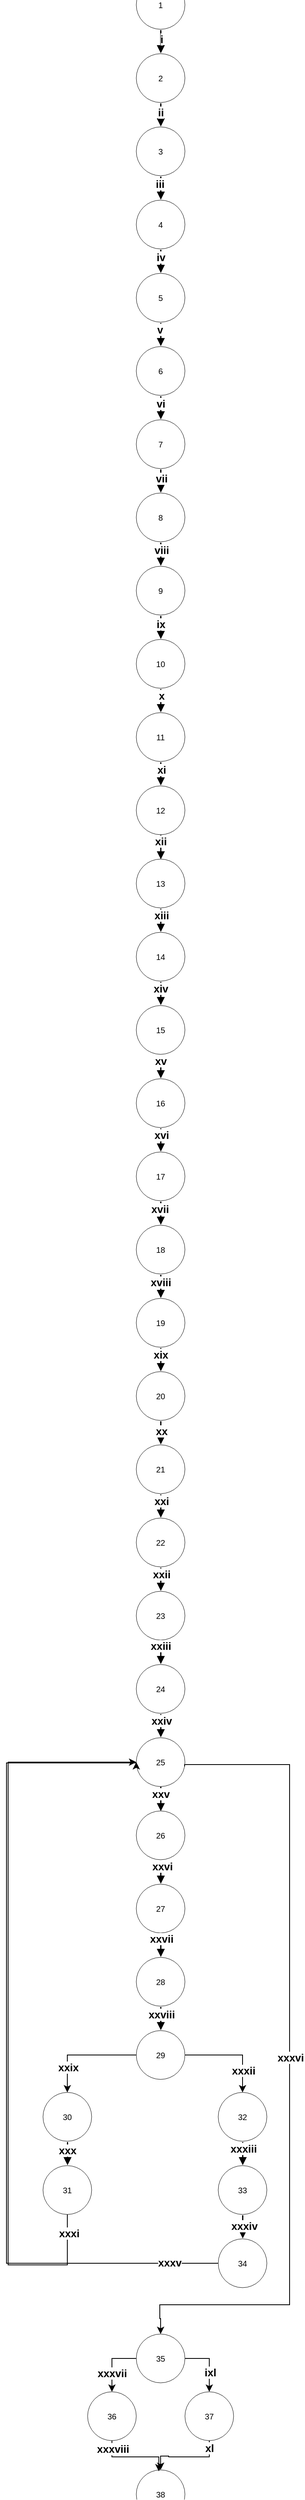 <mxfile version="27.0.9">
  <diagram name="Página-1" id="1H9ajF-_-uDlNvEuehBB">
    <mxGraphModel dx="1645" dy="877" grid="0" gridSize="10" guides="1" tooltips="1" connect="1" arrows="1" fold="1" page="1" pageScale="1" pageWidth="827" pageHeight="1169" math="0" shadow="0">
      <root>
        <mxCell id="0" />
        <mxCell id="1" parent="0" />
        <mxCell id="lrwaEqQYKMA3znreD-7c-4" value="1" style="html=1;overflow=block;blockSpacing=1;whiteSpace=wrap;ellipse;fontSize=10;align=center;spacing=3.8;strokeOpacity=100;rounded=0;absoluteArcSize=1;arcSize=9;strokeWidth=NaN;lucidId=gr7n4lYt4T1x;labelBackgroundColor=none;" parent="1" vertex="1">
          <mxGeometry x="310" y="110" width="60" height="60" as="geometry" />
        </mxCell>
        <mxCell id="lrwaEqQYKMA3znreD-7c-5" value="" style="html=1;jettySize=18;whiteSpace=wrap;fontSize=13;strokeOpacity=100;strokeWidth=1.5;rounded=0;arcSize=12;edgeStyle=orthogonalEdgeStyle;startArrow=none;endArrow=block;endFill=1;exitX=0.5;exitY=1.013;exitPerimeter=0;entryX=0.5;entryY=-0.013;entryPerimeter=0;lucidId=Tr7nbKWZ0~qz;labelBackgroundColor=none;fontColor=default;" parent="1" source="lrwaEqQYKMA3znreD-7c-4" target="lrwaEqQYKMA3znreD-7c-7" edge="1">
          <mxGeometry width="100" height="100" relative="1" as="geometry">
            <Array as="points" />
          </mxGeometry>
        </mxCell>
        <mxCell id="lrwaEqQYKMA3znreD-7c-127" value="&lt;b&gt;&lt;font style=&quot;font-size: 13px;&quot;&gt;i&lt;/font&gt;&lt;/b&gt;" style="edgeLabel;html=1;align=center;verticalAlign=middle;resizable=0;points=[];" parent="lrwaEqQYKMA3znreD-7c-5" vertex="1" connectable="0">
          <mxGeometry x="-0.234" y="1" relative="1" as="geometry">
            <mxPoint as="offset" />
          </mxGeometry>
        </mxCell>
        <mxCell id="lrwaEqQYKMA3znreD-7c-7" value="2" style="html=1;overflow=block;blockSpacing=1;whiteSpace=wrap;ellipse;fontSize=10;align=center;spacing=3.8;strokeOpacity=100;rounded=0;absoluteArcSize=1;arcSize=9;strokeWidth=NaN;lucidId=Tr7n12R.XfZG;labelBackgroundColor=none;" parent="1" vertex="1">
          <mxGeometry x="310" y="200" width="60" height="60" as="geometry" />
        </mxCell>
        <mxCell id="lrwaEqQYKMA3znreD-7c-8" value="" style="html=1;jettySize=18;whiteSpace=wrap;fontSize=13;strokeOpacity=100;strokeWidth=1.5;rounded=0;arcSize=12;edgeStyle=orthogonalEdgeStyle;startArrow=none;endArrow=block;endFill=1;exitX=0.5;exitY=1.013;exitPerimeter=0;entryX=0.5;entryY=-0.013;entryPerimeter=0;lucidId=Ws7nHzFQJizJ;labelBackgroundColor=none;fontColor=default;" parent="1" source="lrwaEqQYKMA3znreD-7c-7" target="lrwaEqQYKMA3znreD-7c-10" edge="1">
          <mxGeometry width="100" height="100" relative="1" as="geometry">
            <Array as="points" />
          </mxGeometry>
        </mxCell>
        <mxCell id="lrwaEqQYKMA3znreD-7c-128" value="&lt;span style=&quot;color: rgba(0, 0, 0, 0); font-family: monospace; font-size: 0px; text-align: start; background-color: rgb(236, 236, 236);&quot;&gt;%3CmxGraphModel%3E%3Croot%3E%3CmxCell%20id%3D%220%22%2F%3E%3CmxCell%20id%3D%221%22%20parent%3D%220%22%2F%3E%3CmxCell%20id%3D%222%22%20value%3D%22iii%22%20style%3D%22text%3Bhtml%3D1%3Bresizable%3D0%3BlabelBackgroundColor%3Dnone%3Balign%3Dcenter%3BverticalAlign%3Dmiddle%3BfontStyle%3D1%3BfontSize%3D13.3%3Brounded%3D0%3B%22%20vertex%3D%221%22%20parent%3D%221%22%3E%3CmxGeometry%20x%3D%22340%22%20y%3D%22270.78%22%20as%3D%22geometry%22%2F%3E%3C%2FmxCell%3E%3C%2Froot%3E%3C%2FmxGraphModel%3E&lt;/span&gt;&lt;span style=&quot;color: rgba(0, 0, 0, 0); font-family: monospace; font-size: 0px; text-align: start; background-color: rgb(236, 236, 236);&quot;&gt;%3CmxGraphModel%3E%3Croot%3E%3CmxCell%20id%3D%220%22%2F%3E%3CmxCell%20id%3D%221%22%20parent%3D%220%22%2F%3E%3CmxCell%20id%3D%222%22%20value%3D%22iii%22%20style%3D%22text%3Bhtml%3D1%3Bresizable%3D0%3BlabelBackgroundColor%3Dnone%3Balign%3Dcenter%3BverticalAlign%3Dmiddle%3BfontStyle%3D1%3BfontSize%3D13.3%3Brounded%3D0%3B%22%20vertex%3D%221%22%20parent%3D%221%22%3E%3CmxGeometry%20x%3D%22340%22%20y%3D%22270.78%22%20as%3D%22geometry%22%2F%3E%3C%2FmxCell%3E%3C%2Froot%3E%3C%2FmxGraphModel%3E&lt;/span&gt;&lt;span style=&quot;color: rgba(0, 0, 0, 0); font-family: monospace; font-size: 0px; text-align: start; background-color: rgb(236, 236, 236);&quot;&gt;%3CmxGraphModel%3E%3Croot%3E%3CmxCell%20id%3D%220%22%2F%3E%3CmxCell%20id%3D%221%22%20parent%3D%220%22%2F%3E%3CmxCell%20id%3D%222%22%20value%3D%22iii%22%20style%3D%22text%3Bhtml%3D1%3Bresizable%3D0%3BlabelBackgroundColor%3Dnone%3Balign%3Dcenter%3BverticalAlign%3Dmiddle%3BfontStyle%3D1%3BfontSize%3D13.3%3Brounded%3D0%3B%22%20vertex%3D%221%22%20parent%3D%221%22%3E%3CmxGeometry%20x%3D%22340%22%20y%3D%22270.78%22%20as%3D%22geometry%22%2F%3E%3C%2FmxCell%3E%3C%2Froot%3E%3C%2FmxGraphModel%3E&lt;/span&gt;" style="edgeLabel;html=1;align=center;verticalAlign=middle;resizable=0;points=[];" parent="lrwaEqQYKMA3znreD-7c-8" vertex="1" connectable="0">
          <mxGeometry x="-0.299" y="1" relative="1" as="geometry">
            <mxPoint as="offset" />
          </mxGeometry>
        </mxCell>
        <mxCell id="lrwaEqQYKMA3znreD-7c-130" value="&lt;b&gt;&lt;font style=&quot;font-size: 13px;&quot;&gt;ii&lt;/font&gt;&lt;/b&gt;" style="edgeLabel;html=1;align=center;verticalAlign=middle;resizable=0;points=[];" parent="lrwaEqQYKMA3znreD-7c-8" vertex="1" connectable="0">
          <mxGeometry x="-0.299" y="-1" relative="1" as="geometry">
            <mxPoint x="1" y="1" as="offset" />
          </mxGeometry>
        </mxCell>
        <mxCell id="lrwaEqQYKMA3znreD-7c-10" value="3" style="html=1;overflow=block;blockSpacing=1;whiteSpace=wrap;ellipse;fontSize=10;align=center;spacing=3.8;strokeOpacity=100;rounded=0;absoluteArcSize=1;arcSize=9;strokeWidth=NaN;lucidId=Ws7nKWF0r7MZ;labelBackgroundColor=none;" parent="1" vertex="1">
          <mxGeometry x="310" y="290" width="60" height="60" as="geometry" />
        </mxCell>
        <mxCell id="lrwaEqQYKMA3znreD-7c-11" value="" style="html=1;jettySize=18;whiteSpace=wrap;fontSize=13;strokeOpacity=100;strokeWidth=1.5;rounded=0;arcSize=12;edgeStyle=orthogonalEdgeStyle;startArrow=none;endArrow=block;endFill=1;exitX=0.5;exitY=1.013;exitPerimeter=0;entryX=0.5;entryY=-0.013;entryPerimeter=0;lucidId=4s7nOA23c9Lb;labelBackgroundColor=none;fontColor=default;" parent="1" source="lrwaEqQYKMA3znreD-7c-10" target="lrwaEqQYKMA3znreD-7c-13" edge="1">
          <mxGeometry width="100" height="100" relative="1" as="geometry">
            <Array as="points" />
          </mxGeometry>
        </mxCell>
        <mxCell id="lrwaEqQYKMA3znreD-7c-131" value="&lt;b&gt;&lt;font style=&quot;font-size: 13px;&quot;&gt;iii&lt;/font&gt;&lt;/b&gt;" style="edgeLabel;html=1;align=center;verticalAlign=middle;resizable=0;points=[];" parent="lrwaEqQYKMA3znreD-7c-11" vertex="1" connectable="0">
          <mxGeometry x="-0.365" y="-1" relative="1" as="geometry">
            <mxPoint as="offset" />
          </mxGeometry>
        </mxCell>
        <mxCell id="lrwaEqQYKMA3znreD-7c-13" value="4" style="html=1;overflow=block;blockSpacing=1;whiteSpace=wrap;ellipse;fontSize=10;align=center;spacing=3.8;strokeOpacity=100;rounded=0;absoluteArcSize=1;arcSize=9;strokeWidth=NaN;lucidId=4s7nlr1gQl5S;labelBackgroundColor=none;" parent="1" vertex="1">
          <mxGeometry x="310" y="380" width="60" height="60" as="geometry" />
        </mxCell>
        <mxCell id="lrwaEqQYKMA3znreD-7c-14" value="" style="html=1;jettySize=18;whiteSpace=wrap;fontSize=13;strokeOpacity=100;strokeWidth=1.5;rounded=0;arcSize=12;edgeStyle=orthogonalEdgeStyle;startArrow=none;endArrow=block;endFill=1;exitX=0.5;exitY=1.013;exitPerimeter=0;entryX=0.5;entryY=-0.013;entryPerimeter=0;lucidId=-s7nuru1Xb1R;labelBackgroundColor=none;fontColor=default;" parent="1" source="lrwaEqQYKMA3znreD-7c-13" target="lrwaEqQYKMA3znreD-7c-16" edge="1">
          <mxGeometry width="100" height="100" relative="1" as="geometry">
            <Array as="points" />
          </mxGeometry>
        </mxCell>
        <mxCell id="lrwaEqQYKMA3znreD-7c-132" value="&lt;b&gt;&lt;font style=&quot;font-size: 13px;&quot;&gt;iv&lt;/font&gt;&lt;/b&gt;" style="edgeLabel;html=1;align=center;verticalAlign=middle;resizable=0;points=[];" parent="lrwaEqQYKMA3znreD-7c-14" vertex="1" connectable="0">
          <mxGeometry x="-0.397" relative="1" as="geometry">
            <mxPoint as="offset" />
          </mxGeometry>
        </mxCell>
        <mxCell id="lrwaEqQYKMA3znreD-7c-16" value="5" style="html=1;overflow=block;blockSpacing=1;whiteSpace=wrap;ellipse;fontSize=10;align=center;spacing=3.8;strokeOpacity=100;rounded=0;absoluteArcSize=1;arcSize=9;strokeWidth=NaN;lucidId=-s7nFN4nopYL;labelBackgroundColor=none;" parent="1" vertex="1">
          <mxGeometry x="310" y="470" width="60" height="60" as="geometry" />
        </mxCell>
        <mxCell id="lrwaEqQYKMA3znreD-7c-17" value="" style="html=1;jettySize=18;whiteSpace=wrap;fontSize=13;strokeOpacity=100;strokeWidth=1.5;rounded=0;arcSize=12;edgeStyle=orthogonalEdgeStyle;startArrow=none;endArrow=block;endFill=1;exitX=0.5;exitY=1.013;exitPerimeter=0;entryX=0.5;entryY=-0.013;entryPerimeter=0;lucidId=at7nd8NEkhZJ;labelBackgroundColor=none;fontColor=default;" parent="1" source="lrwaEqQYKMA3znreD-7c-16" target="lrwaEqQYKMA3znreD-7c-19" edge="1">
          <mxGeometry width="100" height="100" relative="1" as="geometry">
            <Array as="points" />
          </mxGeometry>
        </mxCell>
        <mxCell id="lrwaEqQYKMA3znreD-7c-133" value="&lt;b&gt;&lt;font style=&quot;font-size: 13px;&quot;&gt;v&lt;/font&gt;&lt;/b&gt;" style="edgeLabel;html=1;align=center;verticalAlign=middle;resizable=0;points=[];" parent="lrwaEqQYKMA3znreD-7c-17" vertex="1" connectable="0">
          <mxGeometry x="-0.463" y="-1" relative="1" as="geometry">
            <mxPoint as="offset" />
          </mxGeometry>
        </mxCell>
        <mxCell id="lrwaEqQYKMA3znreD-7c-19" value="6" style="html=1;overflow=block;blockSpacing=1;whiteSpace=wrap;ellipse;fontSize=10;align=center;spacing=3.8;strokeOpacity=100;rounded=0;absoluteArcSize=1;arcSize=9;strokeWidth=NaN;lucidId=at7n2IR1nz86;labelBackgroundColor=none;" parent="1" vertex="1">
          <mxGeometry x="310" y="560" width="60" height="60" as="geometry" />
        </mxCell>
        <mxCell id="lrwaEqQYKMA3znreD-7c-20" value="" style="html=1;jettySize=18;whiteSpace=wrap;fontSize=13;strokeOpacity=100;strokeWidth=1.5;rounded=0;arcSize=12;edgeStyle=orthogonalEdgeStyle;startArrow=none;endArrow=block;endFill=1;exitX=0.5;exitY=1.013;exitPerimeter=0;entryX=0.5;entryY=-0.013;entryPerimeter=0;lucidId=st7nROfuym9G;labelBackgroundColor=none;fontColor=default;" parent="1" source="lrwaEqQYKMA3znreD-7c-19" target="lrwaEqQYKMA3znreD-7c-22" edge="1">
          <mxGeometry width="100" height="100" relative="1" as="geometry">
            <Array as="points" />
          </mxGeometry>
        </mxCell>
        <mxCell id="lrwaEqQYKMA3znreD-7c-134" value="&lt;b&gt;&lt;font style=&quot;font-size: 13px;&quot;&gt;vi&lt;/font&gt;&lt;/b&gt;" style="edgeLabel;html=1;align=center;verticalAlign=middle;resizable=0;points=[];" parent="lrwaEqQYKMA3znreD-7c-20" vertex="1" connectable="0">
          <mxGeometry x="-0.365" relative="1" as="geometry">
            <mxPoint as="offset" />
          </mxGeometry>
        </mxCell>
        <mxCell id="lrwaEqQYKMA3znreD-7c-22" value="7" style="html=1;overflow=block;blockSpacing=1;whiteSpace=wrap;ellipse;fontSize=10;align=center;spacing=3.8;strokeOpacity=100;rounded=0;absoluteArcSize=1;arcSize=9;strokeWidth=NaN;lucidId=rt7nD08MM-FN;labelBackgroundColor=none;" parent="1" vertex="1">
          <mxGeometry x="310" y="650" width="60" height="60" as="geometry" />
        </mxCell>
        <mxCell id="lrwaEqQYKMA3znreD-7c-23" value="" style="html=1;jettySize=18;whiteSpace=wrap;fontSize=13;strokeOpacity=100;strokeWidth=1.5;rounded=0;arcSize=12;edgeStyle=orthogonalEdgeStyle;startArrow=none;endArrow=block;endFill=1;exitX=0.5;exitY=1.013;exitPerimeter=0;entryX=0.5;entryY=-0.013;entryPerimeter=0;lucidId=Bt7nbzi.-sLt;labelBackgroundColor=none;fontColor=default;" parent="1" source="lrwaEqQYKMA3znreD-7c-22" target="lrwaEqQYKMA3znreD-7c-25" edge="1">
          <mxGeometry width="100" height="100" relative="1" as="geometry">
            <Array as="points" />
          </mxGeometry>
        </mxCell>
        <mxCell id="lrwaEqQYKMA3znreD-7c-135" value="&lt;b&gt;&lt;font style=&quot;font-size: 13px;&quot;&gt;vii&lt;/font&gt;&lt;/b&gt;" style="edgeLabel;html=1;align=center;verticalAlign=middle;resizable=0;points=[];" parent="lrwaEqQYKMA3znreD-7c-23" vertex="1" connectable="0">
          <mxGeometry x="-0.267" y="1" relative="1" as="geometry">
            <mxPoint as="offset" />
          </mxGeometry>
        </mxCell>
        <mxCell id="lrwaEqQYKMA3znreD-7c-25" value="8" style="html=1;overflow=block;blockSpacing=1;whiteSpace=wrap;ellipse;fontSize=10;align=center;spacing=3.8;strokeOpacity=100;rounded=0;absoluteArcSize=1;arcSize=9;strokeWidth=NaN;lucidId=Bt7nBtGYUdk0;labelBackgroundColor=none;" parent="1" vertex="1">
          <mxGeometry x="310" y="740" width="60" height="60" as="geometry" />
        </mxCell>
        <mxCell id="lrwaEqQYKMA3znreD-7c-26" value="" style="html=1;jettySize=18;whiteSpace=wrap;fontSize=13;strokeOpacity=100;strokeWidth=1.5;rounded=0;arcSize=12;edgeStyle=orthogonalEdgeStyle;startArrow=none;endArrow=block;endFill=1;exitX=0.5;exitY=1.013;exitPerimeter=0;entryX=0.5;entryY=-0.013;entryPerimeter=0;lucidId=It7n0AtlN5Vv;labelBackgroundColor=none;fontColor=default;" parent="1" source="lrwaEqQYKMA3znreD-7c-25" target="lrwaEqQYKMA3znreD-7c-28" edge="1">
          <mxGeometry width="100" height="100" relative="1" as="geometry">
            <Array as="points" />
          </mxGeometry>
        </mxCell>
        <mxCell id="lrwaEqQYKMA3znreD-7c-136" value="&lt;b&gt;&lt;font style=&quot;font-size: 13px;&quot;&gt;viii&lt;/font&gt;&lt;/b&gt;" style="edgeLabel;html=1;align=center;verticalAlign=middle;resizable=0;points=[];" parent="lrwaEqQYKMA3znreD-7c-26" vertex="1" connectable="0">
          <mxGeometry x="-0.414" y="1" relative="1" as="geometry">
            <mxPoint as="offset" />
          </mxGeometry>
        </mxCell>
        <mxCell id="lrwaEqQYKMA3znreD-7c-28" value="9" style="html=1;overflow=block;blockSpacing=1;whiteSpace=wrap;ellipse;fontSize=10;align=center;spacing=3.8;strokeOpacity=100;rounded=0;absoluteArcSize=1;arcSize=9;strokeWidth=NaN;lucidId=It7nuMsEc0f7;labelBackgroundColor=none;" parent="1" vertex="1">
          <mxGeometry x="310" y="830" width="60" height="60" as="geometry" />
        </mxCell>
        <mxCell id="lrwaEqQYKMA3znreD-7c-29" value="" style="html=1;jettySize=18;whiteSpace=wrap;fontSize=13;strokeOpacity=100;strokeWidth=1.5;rounded=0;arcSize=12;edgeStyle=orthogonalEdgeStyle;startArrow=none;endArrow=block;endFill=1;exitX=0.5;exitY=1.013;exitPerimeter=0;entryX=0.5;entryY=-0.013;entryPerimeter=0;lucidId=fu7njbOQF1Od;labelBackgroundColor=none;fontColor=default;" parent="1" source="lrwaEqQYKMA3znreD-7c-28" target="lrwaEqQYKMA3znreD-7c-31" edge="1">
          <mxGeometry width="100" height="100" relative="1" as="geometry">
            <Array as="points" />
          </mxGeometry>
        </mxCell>
        <mxCell id="lrwaEqQYKMA3znreD-7c-137" value="&lt;b&gt;&lt;font style=&quot;font-size: 13px;&quot;&gt;ix&lt;/font&gt;&lt;/b&gt;" style="edgeLabel;html=1;align=center;verticalAlign=middle;resizable=0;points=[];" parent="lrwaEqQYKMA3znreD-7c-29" vertex="1" connectable="0">
          <mxGeometry x="-0.332" relative="1" as="geometry">
            <mxPoint as="offset" />
          </mxGeometry>
        </mxCell>
        <mxCell id="lrwaEqQYKMA3znreD-7c-31" value="10" style="html=1;overflow=block;blockSpacing=1;whiteSpace=wrap;ellipse;fontSize=10;align=center;spacing=3.8;strokeOpacity=100;rounded=0;absoluteArcSize=1;arcSize=9;strokeWidth=NaN;lucidId=fu7n0Ky0FBk6;labelBackgroundColor=none;" parent="1" vertex="1">
          <mxGeometry x="310" y="920" width="60" height="60" as="geometry" />
        </mxCell>
        <mxCell id="lrwaEqQYKMA3znreD-7c-32" value="" style="html=1;jettySize=18;whiteSpace=wrap;fontSize=13;strokeOpacity=100;strokeWidth=1.5;rounded=0;arcSize=12;edgeStyle=orthogonalEdgeStyle;startArrow=none;endArrow=block;endFill=1;exitX=0.5;exitY=1.013;exitPerimeter=0;entryX=0.5;entryY=-0.013;entryPerimeter=0;lucidId=lu7nWLZUF9mQ;labelBackgroundColor=none;fontColor=default;" parent="1" source="lrwaEqQYKMA3znreD-7c-31" target="lrwaEqQYKMA3znreD-7c-34" edge="1">
          <mxGeometry width="100" height="100" relative="1" as="geometry">
            <Array as="points" />
          </mxGeometry>
        </mxCell>
        <mxCell id="lrwaEqQYKMA3znreD-7c-138" value="&lt;span style=&quot;font-size: 13px;&quot;&gt;&lt;b&gt;x&lt;/b&gt;&lt;/span&gt;" style="edgeLabel;html=1;align=center;verticalAlign=middle;resizable=0;points=[];" parent="lrwaEqQYKMA3znreD-7c-32" vertex="1" connectable="0">
          <mxGeometry x="-0.447" y="1" relative="1" as="geometry">
            <mxPoint as="offset" />
          </mxGeometry>
        </mxCell>
        <mxCell id="lrwaEqQYKMA3znreD-7c-34" value="11" style="html=1;overflow=block;blockSpacing=1;whiteSpace=wrap;ellipse;fontSize=10;align=center;spacing=3.8;strokeOpacity=100;rounded=0;absoluteArcSize=1;arcSize=9;strokeWidth=NaN;lucidId=lu7nIX9RcDvj;labelBackgroundColor=none;" parent="1" vertex="1">
          <mxGeometry x="310" y="1010" width="60" height="60" as="geometry" />
        </mxCell>
        <mxCell id="lrwaEqQYKMA3znreD-7c-35" value="" style="html=1;jettySize=18;whiteSpace=wrap;fontSize=13;strokeOpacity=100;strokeWidth=1.5;rounded=0;arcSize=12;edgeStyle=orthogonalEdgeStyle;startArrow=none;endArrow=block;endFill=1;exitX=0.5;exitY=1.013;exitPerimeter=0;entryX=0.5;entryY=-0.013;entryPerimeter=0;lucidId=uu7n_kg5O5mX;labelBackgroundColor=none;fontColor=default;" parent="1" source="lrwaEqQYKMA3znreD-7c-34" target="lrwaEqQYKMA3znreD-7c-37" edge="1">
          <mxGeometry width="100" height="100" relative="1" as="geometry">
            <Array as="points" />
          </mxGeometry>
        </mxCell>
        <mxCell id="lrwaEqQYKMA3znreD-7c-139" value="&lt;b&gt;&lt;font style=&quot;font-size: 13px;&quot;&gt;xi&lt;/font&gt;&lt;/b&gt;" style="edgeLabel;html=1;align=center;verticalAlign=middle;resizable=0;points=[];" parent="lrwaEqQYKMA3znreD-7c-35" vertex="1" connectable="0">
          <mxGeometry x="-0.381" y="1" relative="1" as="geometry">
            <mxPoint as="offset" />
          </mxGeometry>
        </mxCell>
        <mxCell id="lrwaEqQYKMA3znreD-7c-37" value="12" style="html=1;overflow=block;blockSpacing=1;whiteSpace=wrap;ellipse;fontSize=10;align=center;spacing=3.8;strokeOpacity=100;rounded=0;absoluteArcSize=1;arcSize=9;strokeWidth=NaN;lucidId=uu7nKkPXsy1P;labelBackgroundColor=none;" parent="1" vertex="1">
          <mxGeometry x="310" y="1100" width="60" height="60" as="geometry" />
        </mxCell>
        <mxCell id="lrwaEqQYKMA3znreD-7c-38" value="13" style="html=1;overflow=block;blockSpacing=1;whiteSpace=wrap;ellipse;fontSize=10;align=center;spacing=3.8;strokeOpacity=100;rounded=0;absoluteArcSize=1;arcSize=9;strokeWidth=NaN;lucidId=Ku7naAXvH0L6;labelBackgroundColor=none;" parent="1" vertex="1">
          <mxGeometry x="310" y="1190" width="60" height="60" as="geometry" />
        </mxCell>
        <mxCell id="lrwaEqQYKMA3znreD-7c-39" value="" style="html=1;jettySize=18;whiteSpace=wrap;fontSize=13;strokeOpacity=100;strokeWidth=1.5;rounded=0;arcSize=12;edgeStyle=orthogonalEdgeStyle;startArrow=none;endArrow=block;endFill=1;exitX=0.5;exitY=1.013;exitPerimeter=0;entryX=0.5;entryY=-0.013;entryPerimeter=0;lucidId=Ku7nxD0Vz.4s;labelBackgroundColor=none;fontColor=default;" parent="1" source="lrwaEqQYKMA3znreD-7c-38" target="lrwaEqQYKMA3znreD-7c-42" edge="1">
          <mxGeometry width="100" height="100" relative="1" as="geometry">
            <Array as="points" />
          </mxGeometry>
        </mxCell>
        <mxCell id="lrwaEqQYKMA3znreD-7c-142" value="&lt;b&gt;&lt;font style=&quot;font-size: 13px;&quot;&gt;xiii&lt;/font&gt;&lt;/b&gt;" style="edgeLabel;html=1;align=center;verticalAlign=middle;resizable=0;points=[];" parent="lrwaEqQYKMA3znreD-7c-39" vertex="1" connectable="0">
          <mxGeometry x="-0.447" y="1" relative="1" as="geometry">
            <mxPoint as="offset" />
          </mxGeometry>
        </mxCell>
        <mxCell id="lrwaEqQYKMA3znreD-7c-42" value="14" style="html=1;overflow=block;blockSpacing=1;whiteSpace=wrap;ellipse;fontSize=10;align=center;spacing=3.8;strokeOpacity=100;rounded=0;absoluteArcSize=1;arcSize=9;strokeWidth=NaN;lucidId=Ku7nhI01l5jz;labelBackgroundColor=none;" parent="1" vertex="1">
          <mxGeometry x="310" y="1280" width="60" height="60" as="geometry" />
        </mxCell>
        <mxCell id="lrwaEqQYKMA3znreD-7c-43" value="" style="html=1;jettySize=18;whiteSpace=wrap;fontSize=13;strokeOpacity=100;strokeWidth=1.5;rounded=0;arcSize=12;edgeStyle=orthogonalEdgeStyle;startArrow=none;endArrow=block;endFill=1;exitX=0.5;exitY=1.013;exitPerimeter=0;entryX=0.5;entryY=-0.013;entryPerimeter=0;lucidId=Ku7npBse~jgQ;labelBackgroundColor=none;fontColor=default;" parent="1" source="lrwaEqQYKMA3znreD-7c-42" target="lrwaEqQYKMA3znreD-7c-45" edge="1">
          <mxGeometry width="100" height="100" relative="1" as="geometry">
            <Array as="points" />
          </mxGeometry>
        </mxCell>
        <mxCell id="lrwaEqQYKMA3znreD-7c-143" value="&lt;span style=&quot;font-size: 13px;&quot;&gt;&lt;b&gt;xiv&lt;/b&gt;&lt;/span&gt;" style="edgeLabel;html=1;align=center;verticalAlign=middle;resizable=0;points=[];" parent="lrwaEqQYKMA3znreD-7c-43" vertex="1" connectable="0">
          <mxGeometry x="-0.463" relative="1" as="geometry">
            <mxPoint as="offset" />
          </mxGeometry>
        </mxCell>
        <mxCell id="lrwaEqQYKMA3znreD-7c-45" value="15" style="html=1;overflow=block;blockSpacing=1;whiteSpace=wrap;ellipse;fontSize=10;align=center;spacing=3.8;strokeOpacity=100;rounded=0;absoluteArcSize=1;arcSize=9;strokeWidth=NaN;lucidId=Ku7nl4Z9bBDb;labelBackgroundColor=none;" parent="1" vertex="1">
          <mxGeometry x="310" y="1370" width="60" height="60" as="geometry" />
        </mxCell>
        <mxCell id="lrwaEqQYKMA3znreD-7c-46" value="" style="html=1;jettySize=18;whiteSpace=wrap;fontSize=13;strokeOpacity=100;strokeWidth=1.5;rounded=0;arcSize=12;edgeStyle=orthogonalEdgeStyle;startArrow=none;endArrow=block;endFill=1;exitX=0.5;exitY=1.013;exitPerimeter=0;entryX=0.5;entryY=-0.013;entryPerimeter=0;lucidId=Ku7ndgU3NoQ.;labelBackgroundColor=none;fontColor=default;" parent="1" source="lrwaEqQYKMA3znreD-7c-45" target="lrwaEqQYKMA3znreD-7c-48" edge="1">
          <mxGeometry width="100" height="100" relative="1" as="geometry">
            <Array as="points" />
          </mxGeometry>
        </mxCell>
        <mxCell id="lrwaEqQYKMA3znreD-7c-144" value="&lt;b&gt;&lt;font style=&quot;font-size: 13px;&quot;&gt;xv&lt;/font&gt;&lt;/b&gt;" style="edgeLabel;html=1;align=center;verticalAlign=middle;resizable=0;points=[];" parent="lrwaEqQYKMA3znreD-7c-46" vertex="1" connectable="0">
          <mxGeometry x="-0.512" relative="1" as="geometry">
            <mxPoint as="offset" />
          </mxGeometry>
        </mxCell>
        <mxCell id="lrwaEqQYKMA3znreD-7c-48" value="16" style="html=1;overflow=block;blockSpacing=1;whiteSpace=wrap;ellipse;fontSize=10;align=center;spacing=3.8;strokeOpacity=100;rounded=0;absoluteArcSize=1;arcSize=9;strokeWidth=NaN;lucidId=Ku7nLiyo~Gye;labelBackgroundColor=none;" parent="1" vertex="1">
          <mxGeometry x="310" y="1460" width="60" height="60" as="geometry" />
        </mxCell>
        <mxCell id="lrwaEqQYKMA3znreD-7c-49" value="" style="html=1;jettySize=18;whiteSpace=wrap;fontSize=13;strokeOpacity=100;strokeWidth=1.5;rounded=0;arcSize=12;edgeStyle=orthogonalEdgeStyle;startArrow=none;endArrow=block;endFill=1;exitX=0.5;exitY=1.013;exitPerimeter=0;entryX=0.5;entryY=-0.013;entryPerimeter=0;lucidId=Ku7nq7i8M~oU;labelBackgroundColor=none;fontColor=default;" parent="1" source="lrwaEqQYKMA3znreD-7c-48" target="lrwaEqQYKMA3znreD-7c-51" edge="1">
          <mxGeometry width="100" height="100" relative="1" as="geometry">
            <Array as="points" />
          </mxGeometry>
        </mxCell>
        <mxCell id="lrwaEqQYKMA3znreD-7c-145" value="&lt;b&gt;&lt;font style=&quot;font-size: 13px;&quot;&gt;xvi&lt;/font&gt;&lt;/b&gt;" style="edgeLabel;html=1;align=center;verticalAlign=middle;resizable=0;points=[];" parent="lrwaEqQYKMA3znreD-7c-49" vertex="1" connectable="0">
          <mxGeometry x="-0.447" y="1" relative="1" as="geometry">
            <mxPoint as="offset" />
          </mxGeometry>
        </mxCell>
        <mxCell id="lrwaEqQYKMA3znreD-7c-51" value="17" style="html=1;overflow=block;blockSpacing=1;whiteSpace=wrap;ellipse;fontSize=10;align=center;spacing=3.8;strokeOpacity=100;rounded=0;absoluteArcSize=1;arcSize=9;strokeWidth=NaN;lucidId=Ku7niNABpTzU;labelBackgroundColor=none;" parent="1" vertex="1">
          <mxGeometry x="310" y="1550" width="60" height="60" as="geometry" />
        </mxCell>
        <mxCell id="lrwaEqQYKMA3znreD-7c-52" value="" style="html=1;jettySize=18;whiteSpace=wrap;fontSize=13;strokeOpacity=100;strokeWidth=1.5;rounded=0;arcSize=12;edgeStyle=orthogonalEdgeStyle;startArrow=none;endArrow=block;endFill=1;exitX=0.5;exitY=1.013;exitPerimeter=0;entryX=0.5;entryY=-0.013;entryPerimeter=0;lucidId=Ku7nyG0sldzZ;labelBackgroundColor=none;fontColor=default;" parent="1" source="lrwaEqQYKMA3znreD-7c-51" target="lrwaEqQYKMA3znreD-7c-54" edge="1">
          <mxGeometry width="100" height="100" relative="1" as="geometry">
            <Array as="points" />
          </mxGeometry>
        </mxCell>
        <mxCell id="lrwaEqQYKMA3znreD-7c-146" value="&lt;b&gt;&lt;font style=&quot;font-size: 13px;&quot;&gt;xvii&lt;/font&gt;&lt;/b&gt;" style="edgeLabel;html=1;align=center;verticalAlign=middle;resizable=0;points=[];" parent="lrwaEqQYKMA3znreD-7c-52" vertex="1" connectable="0">
          <mxGeometry x="-0.365" y="-1" relative="1" as="geometry">
            <mxPoint as="offset" />
          </mxGeometry>
        </mxCell>
        <mxCell id="lrwaEqQYKMA3znreD-7c-54" value="18" style="html=1;overflow=block;blockSpacing=1;whiteSpace=wrap;ellipse;fontSize=10;align=center;spacing=3.8;strokeOpacity=100;rounded=0;absoluteArcSize=1;arcSize=9;strokeWidth=NaN;lucidId=Ku7nt1SMllPA;labelBackgroundColor=none;" parent="1" vertex="1">
          <mxGeometry x="310" y="1640" width="60" height="60" as="geometry" />
        </mxCell>
        <mxCell id="lrwaEqQYKMA3znreD-7c-55" value="" style="html=1;jettySize=18;whiteSpace=wrap;fontSize=13;strokeOpacity=100;strokeWidth=1.5;rounded=0;arcSize=12;edgeStyle=orthogonalEdgeStyle;startArrow=none;endArrow=block;endFill=1;exitX=0.5;exitY=1.013;exitPerimeter=0;entryX=0.5;entryY=-0.013;entryPerimeter=0;lucidId=Ku7ngJB.PbN6;labelBackgroundColor=none;fontColor=default;" parent="1" source="lrwaEqQYKMA3znreD-7c-54" target="lrwaEqQYKMA3znreD-7c-57" edge="1">
          <mxGeometry width="100" height="100" relative="1" as="geometry">
            <Array as="points" />
          </mxGeometry>
        </mxCell>
        <mxCell id="lrwaEqQYKMA3znreD-7c-147" value="&lt;b&gt;&lt;font style=&quot;font-size: 13px;&quot;&gt;xviii&lt;/font&gt;&lt;/b&gt;" style="edgeLabel;html=1;align=center;verticalAlign=middle;resizable=0;points=[];" parent="lrwaEqQYKMA3znreD-7c-55" vertex="1" connectable="0">
          <mxGeometry x="-0.365" relative="1" as="geometry">
            <mxPoint as="offset" />
          </mxGeometry>
        </mxCell>
        <mxCell id="lrwaEqQYKMA3znreD-7c-57" value="19" style="html=1;overflow=block;blockSpacing=1;whiteSpace=wrap;ellipse;fontSize=10;align=center;spacing=3.8;strokeOpacity=100;rounded=0;absoluteArcSize=1;arcSize=9;strokeWidth=NaN;lucidId=Ku7n-Dejs-3j;labelBackgroundColor=none;" parent="1" vertex="1">
          <mxGeometry x="310" y="1730" width="60" height="60" as="geometry" />
        </mxCell>
        <mxCell id="lrwaEqQYKMA3znreD-7c-58" value="" style="html=1;jettySize=18;whiteSpace=wrap;fontSize=13;strokeOpacity=100;strokeWidth=1.5;rounded=0;arcSize=12;edgeStyle=orthogonalEdgeStyle;startArrow=none;endArrow=block;endFill=1;exitX=0.5;exitY=1.013;exitPerimeter=0;entryX=0.5;entryY=-0.013;entryPerimeter=0;lucidId=Ku7nO19Xiz25;labelBackgroundColor=none;fontColor=default;" parent="1" source="lrwaEqQYKMA3znreD-7c-57" target="lrwaEqQYKMA3znreD-7c-60" edge="1">
          <mxGeometry width="100" height="100" relative="1" as="geometry">
            <Array as="points" />
          </mxGeometry>
        </mxCell>
        <mxCell id="lrwaEqQYKMA3znreD-7c-148" value="&lt;b&gt;&lt;font style=&quot;font-size: 13px;&quot;&gt;xix&lt;/font&gt;&lt;/b&gt;" style="edgeLabel;html=1;align=center;verticalAlign=middle;resizable=0;points=[];" parent="lrwaEqQYKMA3znreD-7c-58" vertex="1" connectable="0">
          <mxGeometry x="-0.447" relative="1" as="geometry">
            <mxPoint as="offset" />
          </mxGeometry>
        </mxCell>
        <mxCell id="lrwaEqQYKMA3znreD-7c-60" value="20" style="html=1;overflow=block;blockSpacing=1;whiteSpace=wrap;ellipse;fontSize=10;align=center;spacing=3.8;strokeOpacity=100;rounded=0;absoluteArcSize=1;arcSize=9;strokeWidth=NaN;lucidId=Ku7ne._25ZX7;labelBackgroundColor=none;" parent="1" vertex="1">
          <mxGeometry x="310" y="1820" width="60" height="60" as="geometry" />
        </mxCell>
        <mxCell id="lrwaEqQYKMA3znreD-7c-61" value="" style="html=1;jettySize=18;whiteSpace=wrap;fontSize=13;strokeOpacity=100;strokeWidth=1.5;rounded=0;arcSize=12;edgeStyle=orthogonalEdgeStyle;startArrow=none;endArrow=block;endFill=1;exitX=0.5;exitY=1.013;exitPerimeter=0;entryX=0.5;entryY=-0.013;entryPerimeter=0;lucidId=Ku7nK.exvap0;labelBackgroundColor=none;fontColor=default;" parent="1" source="lrwaEqQYKMA3znreD-7c-60" target="lrwaEqQYKMA3znreD-7c-63" edge="1">
          <mxGeometry width="100" height="100" relative="1" as="geometry">
            <Array as="points" />
          </mxGeometry>
        </mxCell>
        <mxCell id="lrwaEqQYKMA3znreD-7c-149" value="&lt;b&gt;&lt;font style=&quot;font-size: 13px;&quot;&gt;xx&lt;/font&gt;&lt;/b&gt;" style="edgeLabel;html=1;align=center;verticalAlign=middle;resizable=0;points=[];" parent="lrwaEqQYKMA3znreD-7c-61" vertex="1" connectable="0">
          <mxGeometry x="-0.185" y="1" relative="1" as="geometry">
            <mxPoint as="offset" />
          </mxGeometry>
        </mxCell>
        <mxCell id="lrwaEqQYKMA3znreD-7c-63" value="21" style="html=1;overflow=block;blockSpacing=1;whiteSpace=wrap;ellipse;fontSize=10;align=center;spacing=3.8;strokeOpacity=100;rounded=0;absoluteArcSize=1;arcSize=9;strokeWidth=NaN;lucidId=Ku7n_XJiYm~6;labelBackgroundColor=none;" parent="1" vertex="1">
          <mxGeometry x="310" y="1910" width="60" height="60" as="geometry" />
        </mxCell>
        <mxCell id="lrwaEqQYKMA3znreD-7c-64" value="" style="html=1;jettySize=18;whiteSpace=wrap;fontSize=13;strokeOpacity=100;strokeWidth=1.5;rounded=0;arcSize=12;edgeStyle=orthogonalEdgeStyle;startArrow=none;endArrow=block;endFill=1;exitX=0.5;exitY=1.013;exitPerimeter=0;entryX=0.5;entryY=-0.013;entryPerimeter=0;lucidId=Ku7nHq3R8py2;labelBackgroundColor=none;fontColor=default;" parent="1" source="lrwaEqQYKMA3znreD-7c-63" target="lrwaEqQYKMA3znreD-7c-66" edge="1">
          <mxGeometry width="100" height="100" relative="1" as="geometry">
            <Array as="points" />
          </mxGeometry>
        </mxCell>
        <mxCell id="lrwaEqQYKMA3znreD-7c-150" value="&lt;b&gt;&lt;font style=&quot;font-size: 13px;&quot;&gt;xxi&lt;/font&gt;&lt;/b&gt;" style="edgeLabel;html=1;align=center;verticalAlign=middle;resizable=0;points=[];" parent="lrwaEqQYKMA3znreD-7c-64" vertex="1" connectable="0">
          <mxGeometry x="-0.479" y="1" relative="1" as="geometry">
            <mxPoint as="offset" />
          </mxGeometry>
        </mxCell>
        <mxCell id="lrwaEqQYKMA3znreD-7c-66" value="22" style="html=1;overflow=block;blockSpacing=1;whiteSpace=wrap;ellipse;fontSize=10;align=center;spacing=3.8;strokeOpacity=100;rounded=0;absoluteArcSize=1;arcSize=9;strokeWidth=NaN;lucidId=Ku7nhHHuc9ef;labelBackgroundColor=none;" parent="1" vertex="1">
          <mxGeometry x="310" y="2000" width="60" height="60" as="geometry" />
        </mxCell>
        <mxCell id="lrwaEqQYKMA3znreD-7c-67" value="" style="html=1;jettySize=18;whiteSpace=wrap;fontSize=13;strokeOpacity=100;strokeWidth=1.5;rounded=0;arcSize=12;edgeStyle=orthogonalEdgeStyle;startArrow=none;endArrow=block;endFill=1;exitX=0.5;exitY=1.013;exitPerimeter=0;entryX=0.5;entryY=-0.013;entryPerimeter=0;lucidId=Ku7nN.AjqpPV;labelBackgroundColor=none;fontColor=default;" parent="1" source="lrwaEqQYKMA3znreD-7c-66" target="lrwaEqQYKMA3znreD-7c-69" edge="1">
          <mxGeometry width="100" height="100" relative="1" as="geometry">
            <Array as="points" />
          </mxGeometry>
        </mxCell>
        <mxCell id="lrwaEqQYKMA3znreD-7c-151" value="&lt;b&gt;&lt;font style=&quot;font-size: 13px;&quot;&gt;xxii&lt;/font&gt;&lt;/b&gt;" style="edgeLabel;html=1;align=center;verticalAlign=middle;resizable=0;points=[];" parent="lrwaEqQYKMA3znreD-7c-67" vertex="1" connectable="0">
          <mxGeometry x="-0.479" y="1" relative="1" as="geometry">
            <mxPoint as="offset" />
          </mxGeometry>
        </mxCell>
        <mxCell id="lrwaEqQYKMA3znreD-7c-69" value="23" style="html=1;overflow=block;blockSpacing=1;whiteSpace=wrap;ellipse;fontSize=10;align=center;spacing=3.8;strokeOpacity=100;rounded=0;absoluteArcSize=1;arcSize=9;strokeWidth=NaN;lucidId=Ku7nx1uzZRnS;labelBackgroundColor=none;" parent="1" vertex="1">
          <mxGeometry x="310" y="2090" width="60" height="60" as="geometry" />
        </mxCell>
        <mxCell id="lrwaEqQYKMA3znreD-7c-70" value="" style="html=1;jettySize=18;whiteSpace=wrap;fontSize=13;strokeOpacity=100;strokeWidth=1.5;rounded=0;arcSize=12;edgeStyle=orthogonalEdgeStyle;startArrow=none;endArrow=block;endFill=1;exitX=0.5;exitY=1.013;exitPerimeter=0;entryX=0.5;entryY=-0.013;entryPerimeter=0;lucidId=Ku7nWte~OX9F;labelBackgroundColor=none;fontColor=default;" parent="1" source="lrwaEqQYKMA3znreD-7c-69" target="lrwaEqQYKMA3znreD-7c-72" edge="1">
          <mxGeometry width="100" height="100" relative="1" as="geometry">
            <Array as="points" />
          </mxGeometry>
        </mxCell>
        <mxCell id="lrwaEqQYKMA3znreD-7c-152" value="&lt;b&gt;&lt;font style=&quot;font-size: 13px;&quot;&gt;xxiii&lt;/font&gt;&lt;/b&gt;" style="edgeLabel;html=1;align=center;verticalAlign=middle;resizable=0;points=[];" parent="lrwaEqQYKMA3znreD-7c-70" vertex="1" connectable="0">
          <mxGeometry x="-0.61" relative="1" as="geometry">
            <mxPoint as="offset" />
          </mxGeometry>
        </mxCell>
        <mxCell id="lrwaEqQYKMA3znreD-7c-72" value="24" style="html=1;overflow=block;blockSpacing=1;whiteSpace=wrap;ellipse;fontSize=10;align=center;spacing=3.8;strokeOpacity=100;rounded=0;absoluteArcSize=1;arcSize=9;strokeWidth=NaN;lucidId=Ku7ndAkhQWOD;labelBackgroundColor=none;" parent="1" vertex="1">
          <mxGeometry x="310" y="2180" width="60" height="60" as="geometry" />
        </mxCell>
        <mxCell id="lrwaEqQYKMA3znreD-7c-73" value="" style="html=1;jettySize=18;whiteSpace=wrap;fontSize=13;strokeOpacity=100;strokeWidth=1.5;rounded=0;arcSize=12;edgeStyle=orthogonalEdgeStyle;startArrow=none;endArrow=block;endFill=1;exitX=0.5;exitY=1.013;exitPerimeter=0;entryX=0.5;entryY=-0.013;entryPerimeter=0;lucidId=Ku7nQpEd_aMy;labelBackgroundColor=none;fontColor=default;" parent="1" source="lrwaEqQYKMA3znreD-7c-72" target="lrwaEqQYKMA3znreD-7c-75" edge="1">
          <mxGeometry width="100" height="100" relative="1" as="geometry">
            <Array as="points" />
          </mxGeometry>
        </mxCell>
        <mxCell id="lrwaEqQYKMA3znreD-7c-153" value="&lt;b&gt;&lt;font style=&quot;font-size: 13px;&quot;&gt;xxiv&lt;/font&gt;&lt;/b&gt;" style="edgeLabel;html=1;align=center;verticalAlign=middle;resizable=0;points=[];" parent="lrwaEqQYKMA3znreD-7c-73" vertex="1" connectable="0">
          <mxGeometry x="-0.43" y="1" relative="1" as="geometry">
            <mxPoint as="offset" />
          </mxGeometry>
        </mxCell>
        <mxCell id="lrwaEqQYKMA3znreD-7c-75" value="25" style="html=1;overflow=block;blockSpacing=1;whiteSpace=wrap;ellipse;fontSize=10;align=center;spacing=3.8;strokeOpacity=100;rounded=0;absoluteArcSize=1;arcSize=9;strokeWidth=NaN;lucidId=Ku7nHYrCEaF5;labelBackgroundColor=none;" parent="1" vertex="1">
          <mxGeometry x="310" y="2270" width="60" height="60" as="geometry" />
        </mxCell>
        <mxCell id="lrwaEqQYKMA3znreD-7c-76" value="" style="html=1;jettySize=18;whiteSpace=wrap;fontSize=13;strokeWidth=1.5;rounded=0;arcSize=12;edgeStyle=orthogonalEdgeStyle;startArrow=none;endArrow=block;endFill=1;exitX=0.5;exitY=1;exitPerimeter=0;entryX=0.5;entryY=0;entryPerimeter=0;lucidId=Tu7nyLlLUioN;labelBackgroundColor=none;fontColor=default;" parent="1" source="lrwaEqQYKMA3znreD-7c-37" target="lrwaEqQYKMA3znreD-7c-38" edge="1">
          <mxGeometry width="100" height="100" relative="1" as="geometry">
            <Array as="points" />
          </mxGeometry>
        </mxCell>
        <mxCell id="lrwaEqQYKMA3znreD-7c-141" value="&lt;b&gt;&lt;font style=&quot;font-size: 13px;&quot;&gt;xii&lt;/font&gt;&lt;/b&gt;" style="edgeLabel;html=1;align=center;verticalAlign=middle;resizable=0;points=[];" parent="lrwaEqQYKMA3znreD-7c-76" vertex="1" connectable="0">
          <mxGeometry x="-0.485" relative="1" as="geometry">
            <mxPoint as="offset" />
          </mxGeometry>
        </mxCell>
        <mxCell id="lrwaEqQYKMA3znreD-7c-78" value="26" style="html=1;overflow=block;blockSpacing=1;whiteSpace=wrap;ellipse;fontSize=10;align=center;spacing=3.8;strokeOpacity=100;rounded=0;absoluteArcSize=1;arcSize=9;strokeWidth=NaN;lucidId=2x7nV4zY9Uan;labelBackgroundColor=none;" parent="1" vertex="1">
          <mxGeometry x="310" y="2360" width="60" height="60" as="geometry" />
        </mxCell>
        <mxCell id="lrwaEqQYKMA3znreD-7c-79" value="" style="html=1;jettySize=18;whiteSpace=wrap;fontSize=13;strokeOpacity=100;strokeWidth=1.5;rounded=0;arcSize=12;edgeStyle=orthogonalEdgeStyle;startArrow=none;endArrow=block;endFill=1;exitX=0.5;exitY=1.013;exitPerimeter=0;entryX=0.5;entryY=-0.013;entryPerimeter=0;lucidId=2x7nB6qRFBM3;labelBackgroundColor=none;fontColor=default;" parent="1" source="lrwaEqQYKMA3znreD-7c-78" target="lrwaEqQYKMA3znreD-7c-81" edge="1">
          <mxGeometry width="100" height="100" relative="1" as="geometry">
            <Array as="points" />
          </mxGeometry>
        </mxCell>
        <mxCell id="lrwaEqQYKMA3znreD-7c-156" value="&lt;b&gt;&lt;font style=&quot;font-size: 13px;&quot;&gt;xxvi&lt;/font&gt;&lt;/b&gt;" style="edgeLabel;html=1;align=center;verticalAlign=middle;resizable=0;points=[];" parent="lrwaEqQYKMA3znreD-7c-79" vertex="1" connectable="0">
          <mxGeometry x="-0.534" y="2" relative="1" as="geometry">
            <mxPoint as="offset" />
          </mxGeometry>
        </mxCell>
        <mxCell id="lrwaEqQYKMA3znreD-7c-81" value="27" style="html=1;overflow=block;blockSpacing=1;whiteSpace=wrap;ellipse;fontSize=10;align=center;spacing=3.8;strokeOpacity=100;rounded=0;absoluteArcSize=1;arcSize=9;strokeWidth=NaN;lucidId=2x7ncxspwqkf;labelBackgroundColor=none;" parent="1" vertex="1">
          <mxGeometry x="310" y="2450" width="60" height="60" as="geometry" />
        </mxCell>
        <mxCell id="lrwaEqQYKMA3znreD-7c-82" value="" style="html=1;jettySize=18;whiteSpace=wrap;fontSize=13;strokeOpacity=100;strokeWidth=1.5;rounded=0;arcSize=12;edgeStyle=orthogonalEdgeStyle;startArrow=none;endArrow=block;endFill=1;exitX=0.5;exitY=1.013;exitPerimeter=0;entryX=0.5;entryY=-0.013;entryPerimeter=0;lucidId=2x7npBRpC46o;labelBackgroundColor=none;fontColor=default;" parent="1" source="lrwaEqQYKMA3znreD-7c-81" target="lrwaEqQYKMA3znreD-7c-84" edge="1">
          <mxGeometry width="100" height="100" relative="1" as="geometry">
            <Array as="points" />
          </mxGeometry>
        </mxCell>
        <mxCell id="lrwaEqQYKMA3znreD-7c-157" value="&lt;b&gt;&lt;font style=&quot;font-size: 13px;&quot;&gt;xxvii&lt;/font&gt;&lt;/b&gt;" style="edgeLabel;html=1;align=center;verticalAlign=middle;resizable=0;points=[];" parent="lrwaEqQYKMA3znreD-7c-82" vertex="1" connectable="0">
          <mxGeometry x="-0.563" y="1" relative="1" as="geometry">
            <mxPoint as="offset" />
          </mxGeometry>
        </mxCell>
        <mxCell id="lrwaEqQYKMA3znreD-7c-84" value="28" style="html=1;overflow=block;blockSpacing=1;whiteSpace=wrap;ellipse;fontSize=10;align=center;spacing=3.8;strokeOpacity=100;rounded=0;absoluteArcSize=1;arcSize=9;strokeWidth=NaN;lucidId=2x7ngQ7Cr0PR;labelBackgroundColor=none;" parent="1" vertex="1">
          <mxGeometry x="310" y="2540" width="60" height="60" as="geometry" />
        </mxCell>
        <mxCell id="lrwaEqQYKMA3znreD-7c-85" value="" style="html=1;jettySize=18;whiteSpace=wrap;fontSize=13;strokeOpacity=100;strokeWidth=1.5;rounded=0;arcSize=12;edgeStyle=orthogonalEdgeStyle;startArrow=none;endArrow=block;endFill=1;exitX=0.5;exitY=1.013;exitPerimeter=0;entryX=0.5;entryY=-0.013;entryPerimeter=0;lucidId=2x7niNCqRLbD;labelBackgroundColor=none;fontColor=default;" parent="1" source="lrwaEqQYKMA3znreD-7c-84" target="lrwaEqQYKMA3znreD-7c-91" edge="1">
          <mxGeometry width="100" height="100" relative="1" as="geometry">
            <Array as="points" />
          </mxGeometry>
        </mxCell>
        <mxCell id="lrwaEqQYKMA3znreD-7c-159" value="&lt;b&gt;&lt;font style=&quot;font-size: 13px;&quot;&gt;xxviii&lt;/font&gt;&lt;/b&gt;" style="edgeLabel;html=1;align=center;verticalAlign=middle;resizable=0;points=[];" parent="lrwaEqQYKMA3znreD-7c-85" vertex="1" connectable="0">
          <mxGeometry x="-0.366" y="1" relative="1" as="geometry">
            <mxPoint as="offset" />
          </mxGeometry>
        </mxCell>
        <mxCell id="lrwaEqQYKMA3znreD-7c-87" style="edgeStyle=orthogonalEdgeStyle;rounded=0;hachureGap=4;orthogonalLoop=1;jettySize=auto;html=1;exitX=1;exitY=0.5;exitDx=0;exitDy=0;entryX=0.5;entryY=0;entryDx=0;entryDy=0;fontFamily=Architects Daughter;fontSource=https%3A%2F%2Ffonts.googleapis.com%2Fcss%3Ffamily%3DArchitects%2BDaughter;labelBackgroundColor=none;fontColor=default;" parent="1" source="lrwaEqQYKMA3znreD-7c-91" target="lrwaEqQYKMA3znreD-7c-94" edge="1">
          <mxGeometry relative="1" as="geometry" />
        </mxCell>
        <mxCell id="lrwaEqQYKMA3znreD-7c-163" value="&lt;b&gt;&lt;font style=&quot;font-size: 13px;&quot;&gt;xxxii&lt;/font&gt;&lt;/b&gt;" style="edgeLabel;html=1;align=center;verticalAlign=middle;resizable=0;points=[];" parent="lrwaEqQYKMA3znreD-7c-87" vertex="1" connectable="0">
          <mxGeometry x="0.532" y="1" relative="1" as="geometry">
            <mxPoint as="offset" />
          </mxGeometry>
        </mxCell>
        <mxCell id="lrwaEqQYKMA3znreD-7c-89" style="edgeStyle=orthogonalEdgeStyle;rounded=0;hachureGap=4;orthogonalLoop=1;jettySize=auto;html=1;exitX=0;exitY=0.5;exitDx=0;exitDy=0;entryX=0.5;entryY=0;entryDx=0;entryDy=0;fontFamily=Architects Daughter;fontSource=https%3A%2F%2Ffonts.googleapis.com%2Fcss%3Ffamily%3DArchitects%2BDaughter;labelBackgroundColor=none;fontColor=default;" parent="1" source="lrwaEqQYKMA3znreD-7c-91" target="lrwaEqQYKMA3znreD-7c-103" edge="1">
          <mxGeometry relative="1" as="geometry" />
        </mxCell>
        <mxCell id="lrwaEqQYKMA3znreD-7c-160" value="&lt;b&gt;&lt;font style=&quot;font-size: 13px;&quot;&gt;xxix&lt;/font&gt;&lt;/b&gt;" style="edgeLabel;html=1;align=center;verticalAlign=middle;resizable=0;points=[];" parent="lrwaEqQYKMA3znreD-7c-89" vertex="1" connectable="0">
          <mxGeometry x="0.527" y="1" relative="1" as="geometry">
            <mxPoint as="offset" />
          </mxGeometry>
        </mxCell>
        <mxCell id="lrwaEqQYKMA3znreD-7c-91" value="29" style="html=1;overflow=block;blockSpacing=1;whiteSpace=wrap;ellipse;fontSize=10;align=center;spacing=3.8;strokeOpacity=100;rounded=0;absoluteArcSize=1;arcSize=9;strokeWidth=NaN;lucidId=2x7nmoQa2AxB;labelBackgroundColor=none;" parent="1" vertex="1">
          <mxGeometry x="310" y="2630" width="60" height="60" as="geometry" />
        </mxCell>
        <mxCell id="lrwaEqQYKMA3znreD-7c-92" value="" style="html=1;jettySize=18;whiteSpace=wrap;fontSize=13;strokeWidth=1.5;rounded=0;arcSize=12;edgeStyle=orthogonalEdgeStyle;startArrow=none;endArrow=block;endFill=1;exitX=0.5;exitY=1;exitPerimeter=0;entryX=0.5;entryY=0;entryPerimeter=0;lucidId=9x7nF.S1IjyB;labelBackgroundColor=none;fontColor=default;" parent="1" source="lrwaEqQYKMA3znreD-7c-75" target="lrwaEqQYKMA3znreD-7c-78" edge="1">
          <mxGeometry width="100" height="100" relative="1" as="geometry">
            <Array as="points" />
          </mxGeometry>
        </mxCell>
        <mxCell id="lrwaEqQYKMA3znreD-7c-155" value="&lt;b&gt;&lt;font style=&quot;font-size: 13px;&quot;&gt;xxv&lt;/font&gt;&lt;/b&gt;" style="edgeLabel;html=1;align=center;verticalAlign=middle;resizable=0;points=[];" parent="lrwaEqQYKMA3znreD-7c-92" vertex="1" connectable="0">
          <mxGeometry x="-0.427" relative="1" as="geometry">
            <mxPoint as="offset" />
          </mxGeometry>
        </mxCell>
        <mxCell id="lrwaEqQYKMA3znreD-7c-94" value="32" style="html=1;overflow=block;blockSpacing=1;whiteSpace=wrap;ellipse;fontSize=10;align=center;spacing=3.8;strokeOpacity=100;rounded=0;absoluteArcSize=1;arcSize=9;strokeWidth=NaN;lucidId=2x7ncxspwqkf;labelBackgroundColor=none;" parent="1" vertex="1">
          <mxGeometry x="411" y="2706" width="60" height="60" as="geometry" />
        </mxCell>
        <mxCell id="lrwaEqQYKMA3znreD-7c-95" value="" style="html=1;jettySize=18;whiteSpace=wrap;fontSize=13;strokeOpacity=100;strokeWidth=1.5;rounded=0;arcSize=12;edgeStyle=orthogonalEdgeStyle;startArrow=none;endArrow=block;endFill=1;exitX=0.5;exitY=1.013;exitPerimeter=0;entryX=0.5;entryY=-0.013;entryPerimeter=0;lucidId=2x7npBRpC46o;labelBackgroundColor=none;fontColor=default;" parent="1" source="lrwaEqQYKMA3znreD-7c-94" target="lrwaEqQYKMA3znreD-7c-97" edge="1">
          <mxGeometry width="100" height="100" relative="1" as="geometry">
            <Array as="points" />
          </mxGeometry>
        </mxCell>
        <mxCell id="lrwaEqQYKMA3znreD-7c-164" value="&lt;b&gt;&lt;font style=&quot;font-size: 13px;&quot;&gt;xxxiii&lt;/font&gt;&lt;/b&gt;" style="edgeLabel;html=1;align=center;verticalAlign=middle;resizable=0;points=[];" parent="lrwaEqQYKMA3znreD-7c-95" vertex="1" connectable="0">
          <mxGeometry x="-0.478" y="1" relative="1" as="geometry">
            <mxPoint as="offset" />
          </mxGeometry>
        </mxCell>
        <mxCell id="lrwaEqQYKMA3znreD-7c-97" value="33" style="html=1;overflow=block;blockSpacing=1;whiteSpace=wrap;ellipse;fontSize=10;align=center;spacing=3.8;strokeOpacity=100;rounded=0;absoluteArcSize=1;arcSize=9;strokeWidth=NaN;lucidId=2x7ngQ7Cr0PR;labelBackgroundColor=none;" parent="1" vertex="1">
          <mxGeometry x="411" y="2796" width="60" height="60" as="geometry" />
        </mxCell>
        <mxCell id="lrwaEqQYKMA3znreD-7c-98" value="" style="html=1;jettySize=18;whiteSpace=wrap;fontSize=13;strokeOpacity=100;strokeWidth=1.5;rounded=0;arcSize=12;edgeStyle=orthogonalEdgeStyle;startArrow=none;endArrow=block;endFill=1;exitX=0.5;exitY=1.013;exitPerimeter=0;entryX=0.5;entryY=-0.013;entryPerimeter=0;lucidId=2x7niNCqRLbD;labelBackgroundColor=none;fontColor=default;" parent="1" source="lrwaEqQYKMA3znreD-7c-97" target="lrwaEqQYKMA3znreD-7c-102" edge="1">
          <mxGeometry width="100" height="100" relative="1" as="geometry">
            <Array as="points" />
          </mxGeometry>
        </mxCell>
        <mxCell id="lrwaEqQYKMA3znreD-7c-165" value="&lt;b&gt;&lt;font style=&quot;font-size: 13px;&quot;&gt;xxxiv&lt;/font&gt;&lt;/b&gt;" style="edgeLabel;html=1;align=center;verticalAlign=middle;resizable=0;points=[];" parent="lrwaEqQYKMA3znreD-7c-98" vertex="1" connectable="0">
          <mxGeometry x="-0.084" y="2" relative="1" as="geometry">
            <mxPoint as="offset" />
          </mxGeometry>
        </mxCell>
        <mxCell id="lrwaEqQYKMA3znreD-7c-100" style="edgeStyle=orthogonalEdgeStyle;rounded=0;hachureGap=4;orthogonalLoop=1;jettySize=auto;html=1;exitX=0;exitY=0.5;exitDx=0;exitDy=0;fontFamily=Architects Daughter;fontSource=https%3A%2F%2Ffonts.googleapis.com%2Fcss%3Ffamily%3DArchitects%2BDaughter;entryX=0;entryY=0.5;entryDx=0;entryDy=0;labelBackgroundColor=none;fontColor=default;" parent="1" source="lrwaEqQYKMA3znreD-7c-102" target="lrwaEqQYKMA3znreD-7c-75" edge="1">
          <mxGeometry relative="1" as="geometry">
            <mxPoint x="308" y="2211" as="targetPoint" />
            <Array as="points">
              <mxPoint x="150" y="2916" />
              <mxPoint x="150" y="2301" />
              <mxPoint x="310" y="2301" />
            </Array>
          </mxGeometry>
        </mxCell>
        <mxCell id="lrwaEqQYKMA3znreD-7c-166" value="&lt;b&gt;&lt;font style=&quot;font-size: 13px;&quot;&gt;xxxv&lt;/font&gt;&lt;/b&gt;" style="edgeLabel;html=1;align=center;verticalAlign=middle;resizable=0;points=[];" parent="lrwaEqQYKMA3znreD-7c-100" vertex="1" connectable="0">
          <mxGeometry x="-0.883" y="-1" relative="1" as="geometry">
            <mxPoint as="offset" />
          </mxGeometry>
        </mxCell>
        <mxCell id="lrwaEqQYKMA3znreD-7c-102" value="34" style="html=1;overflow=block;blockSpacing=1;whiteSpace=wrap;ellipse;fontSize=10;align=center;spacing=3.8;strokeOpacity=100;rounded=0;absoluteArcSize=1;arcSize=9;strokeWidth=NaN;lucidId=2x7nmoQa2AxB;labelBackgroundColor=none;" parent="1" vertex="1">
          <mxGeometry x="411" y="2886" width="60" height="60" as="geometry" />
        </mxCell>
        <mxCell id="lrwaEqQYKMA3znreD-7c-103" value="30" style="html=1;overflow=block;blockSpacing=1;whiteSpace=wrap;ellipse;fontSize=10;align=center;spacing=3.8;strokeOpacity=100;rounded=0;absoluteArcSize=1;arcSize=9;strokeWidth=NaN;lucidId=2x7ncxspwqkf;labelBackgroundColor=none;" parent="1" vertex="1">
          <mxGeometry x="195" y="2706" width="60" height="60" as="geometry" />
        </mxCell>
        <mxCell id="lrwaEqQYKMA3znreD-7c-104" value="" style="html=1;jettySize=18;whiteSpace=wrap;fontSize=13;strokeOpacity=100;strokeWidth=1.5;rounded=0;arcSize=12;edgeStyle=orthogonalEdgeStyle;startArrow=none;endArrow=block;endFill=1;exitX=0.5;exitY=1.013;exitPerimeter=0;entryX=0.5;entryY=-0.013;entryPerimeter=0;lucidId=2x7npBRpC46o;labelBackgroundColor=none;fontColor=default;" parent="1" source="lrwaEqQYKMA3znreD-7c-103" target="lrwaEqQYKMA3znreD-7c-108" edge="1">
          <mxGeometry width="100" height="100" relative="1" as="geometry">
            <Array as="points" />
          </mxGeometry>
        </mxCell>
        <mxCell id="lrwaEqQYKMA3znreD-7c-161" value="&lt;b&gt;&lt;font style=&quot;font-size: 13px;&quot;&gt;xxx&lt;/font&gt;&lt;/b&gt;" style="edgeLabel;html=1;align=center;verticalAlign=middle;resizable=0;points=[];" parent="lrwaEqQYKMA3znreD-7c-104" vertex="1" connectable="0">
          <mxGeometry x="-0.281" relative="1" as="geometry">
            <mxPoint as="offset" />
          </mxGeometry>
        </mxCell>
        <mxCell id="lrwaEqQYKMA3znreD-7c-106" style="edgeStyle=orthogonalEdgeStyle;rounded=0;hachureGap=4;orthogonalLoop=1;jettySize=auto;html=1;exitX=0.5;exitY=1;exitDx=0;exitDy=0;entryX=0;entryY=0.5;entryDx=0;entryDy=0;fontFamily=Architects Daughter;fontSource=https%3A%2F%2Ffonts.googleapis.com%2Fcss%3Ffamily%3DArchitects%2BDaughter;labelBackgroundColor=none;fontColor=default;" parent="1" source="lrwaEqQYKMA3znreD-7c-108" target="lrwaEqQYKMA3znreD-7c-75" edge="1">
          <mxGeometry relative="1" as="geometry">
            <Array as="points">
              <mxPoint x="225" y="2918" />
              <mxPoint x="152" y="2918" />
              <mxPoint x="152" y="2300" />
            </Array>
          </mxGeometry>
        </mxCell>
        <mxCell id="lrwaEqQYKMA3znreD-7c-162" value="&lt;b&gt;&lt;font style=&quot;font-size: 13px;&quot;&gt;xxxi&lt;/font&gt;&lt;/b&gt;" style="edgeLabel;html=1;align=center;verticalAlign=middle;resizable=0;points=[];" parent="lrwaEqQYKMA3znreD-7c-106" vertex="1" connectable="0">
          <mxGeometry x="-0.95" y="2" relative="1" as="geometry">
            <mxPoint as="offset" />
          </mxGeometry>
        </mxCell>
        <mxCell id="lrwaEqQYKMA3znreD-7c-108" value="31" style="html=1;overflow=block;blockSpacing=1;whiteSpace=wrap;ellipse;fontSize=10;align=center;spacing=3.8;strokeOpacity=100;rounded=0;absoluteArcSize=1;arcSize=9;strokeWidth=NaN;lucidId=2x7ngQ7Cr0PR;labelBackgroundColor=none;" parent="1" vertex="1">
          <mxGeometry x="195" y="2796" width="60" height="60" as="geometry" />
        </mxCell>
        <mxCell id="lrwaEqQYKMA3znreD-7c-109" style="edgeStyle=orthogonalEdgeStyle;rounded=0;hachureGap=4;orthogonalLoop=1;jettySize=auto;html=1;exitX=0;exitY=0.5;exitDx=0;exitDy=0;entryX=0.5;entryY=0;entryDx=0;entryDy=0;fontFamily=Architects Daughter;fontSource=https%3A%2F%2Ffonts.googleapis.com%2Fcss%3Ffamily%3DArchitects%2BDaughter;labelBackgroundColor=none;fontColor=default;" parent="1" source="lrwaEqQYKMA3znreD-7c-113" target="lrwaEqQYKMA3znreD-7c-116" edge="1">
          <mxGeometry relative="1" as="geometry" />
        </mxCell>
        <mxCell id="lrwaEqQYKMA3znreD-7c-168" value="&lt;b&gt;&lt;font style=&quot;font-size: 13px;&quot;&gt;xxxvii&lt;/font&gt;&lt;/b&gt;" style="edgeLabel;html=1;align=center;verticalAlign=middle;resizable=0;points=[];" parent="lrwaEqQYKMA3znreD-7c-109" vertex="1" connectable="0">
          <mxGeometry x="0.341" relative="1" as="geometry">
            <mxPoint as="offset" />
          </mxGeometry>
        </mxCell>
        <mxCell id="lrwaEqQYKMA3znreD-7c-111" style="edgeStyle=orthogonalEdgeStyle;rounded=0;hachureGap=4;orthogonalLoop=1;jettySize=auto;html=1;exitX=1;exitY=0.5;exitDx=0;exitDy=0;entryX=0.5;entryY=0;entryDx=0;entryDy=0;fontFamily=Architects Daughter;fontSource=https%3A%2F%2Ffonts.googleapis.com%2Fcss%3Ffamily%3DArchitects%2BDaughter;labelBackgroundColor=none;fontColor=default;" parent="1" source="lrwaEqQYKMA3znreD-7c-113" target="lrwaEqQYKMA3znreD-7c-119" edge="1">
          <mxGeometry relative="1" as="geometry" />
        </mxCell>
        <mxCell id="lrwaEqQYKMA3znreD-7c-170" value="&lt;b&gt;&lt;font style=&quot;font-size: 13px;&quot;&gt;ixl&lt;/font&gt;&lt;/b&gt;" style="edgeLabel;html=1;align=center;verticalAlign=middle;resizable=0;points=[];" parent="lrwaEqQYKMA3znreD-7c-111" vertex="1" connectable="0">
          <mxGeometry x="0.318" y="1" relative="1" as="geometry">
            <mxPoint as="offset" />
          </mxGeometry>
        </mxCell>
        <mxCell id="lrwaEqQYKMA3znreD-7c-113" value="35" style="html=1;overflow=block;blockSpacing=1;whiteSpace=wrap;ellipse;fontSize=10;align=center;spacing=3.8;strokeOpacity=100;rounded=0;absoluteArcSize=1;arcSize=9;strokeWidth=NaN;lucidId=2x7nmoQa2AxB;labelBackgroundColor=none;" parent="1" vertex="1">
          <mxGeometry x="310" y="3003" width="60" height="60" as="geometry" />
        </mxCell>
        <mxCell id="lrwaEqQYKMA3znreD-7c-114" style="edgeStyle=orthogonalEdgeStyle;rounded=0;hachureGap=4;orthogonalLoop=1;jettySize=auto;html=1;exitX=0.993;exitY=0.59;exitDx=0;exitDy=0;fontFamily=Architects Daughter;fontSource=https%3A%2F%2Ffonts.googleapis.com%2Fcss%3Ffamily%3DArchitects%2BDaughter;entryX=0.5;entryY=0;entryDx=0;entryDy=0;exitPerimeter=0;labelBackgroundColor=none;fontColor=default;" parent="1" source="lrwaEqQYKMA3znreD-7c-75" target="lrwaEqQYKMA3znreD-7c-113" edge="1">
          <mxGeometry relative="1" as="geometry">
            <mxPoint x="340" y="2984" as="targetPoint" />
            <Array as="points">
              <mxPoint x="370" y="2303" />
              <mxPoint x="499" y="2303" />
              <mxPoint x="499" y="2967" />
              <mxPoint x="339" y="2967" />
              <mxPoint x="339" y="2984" />
              <mxPoint x="340" y="2984" />
            </Array>
          </mxGeometry>
        </mxCell>
        <mxCell id="lrwaEqQYKMA3znreD-7c-167" value="&lt;b&gt;&lt;font style=&quot;font-size: 13px;&quot;&gt;xxxvi&lt;/font&gt;&lt;/b&gt;" style="edgeLabel;html=1;align=center;verticalAlign=middle;resizable=0;points=[];" parent="lrwaEqQYKMA3znreD-7c-114" vertex="1" connectable="0">
          <mxGeometry x="-0.01" y="1" relative="1" as="geometry">
            <mxPoint as="offset" />
          </mxGeometry>
        </mxCell>
        <mxCell id="lrwaEqQYKMA3znreD-7c-116" value="36" style="html=1;overflow=block;blockSpacing=1;whiteSpace=wrap;ellipse;fontSize=10;align=center;spacing=3.8;strokeOpacity=100;rounded=0;absoluteArcSize=1;arcSize=9;strokeWidth=NaN;lucidId=2x7nmoQa2AxB;labelBackgroundColor=none;" parent="1" vertex="1">
          <mxGeometry x="250" y="3074" width="60" height="60" as="geometry" />
        </mxCell>
        <mxCell id="lrwaEqQYKMA3znreD-7c-117" style="edgeStyle=orthogonalEdgeStyle;rounded=0;hachureGap=4;orthogonalLoop=1;jettySize=auto;html=1;exitX=0.5;exitY=1;exitDx=0;exitDy=0;entryX=0.5;entryY=0;entryDx=0;entryDy=0;fontFamily=Architects Daughter;fontSource=https%3A%2F%2Ffonts.googleapis.com%2Fcss%3Ffamily%3DArchitects%2BDaughter;labelBackgroundColor=none;fontColor=default;" parent="1" source="lrwaEqQYKMA3znreD-7c-119" target="lrwaEqQYKMA3znreD-7c-121" edge="1">
          <mxGeometry relative="1" as="geometry">
            <Array as="points">
              <mxPoint x="400" y="3154" />
              <mxPoint x="350" y="3154" />
              <mxPoint x="350" y="3153" />
              <mxPoint x="340" y="3153" />
            </Array>
          </mxGeometry>
        </mxCell>
        <mxCell id="lrwaEqQYKMA3znreD-7c-171" value="&lt;span style=&quot;font-size: 13px;&quot;&gt;&lt;b&gt;xl&lt;/b&gt;&lt;/span&gt;" style="edgeLabel;html=1;align=center;verticalAlign=middle;resizable=0;points=[];" parent="lrwaEqQYKMA3znreD-7c-117" vertex="1" connectable="0">
          <mxGeometry x="-0.825" relative="1" as="geometry">
            <mxPoint as="offset" />
          </mxGeometry>
        </mxCell>
        <mxCell id="lrwaEqQYKMA3znreD-7c-119" value="37" style="html=1;overflow=block;blockSpacing=1;whiteSpace=wrap;ellipse;fontSize=10;align=center;spacing=3.8;strokeOpacity=100;rounded=0;absoluteArcSize=1;arcSize=9;strokeWidth=NaN;lucidId=2x7nmoQa2AxB;labelBackgroundColor=none;" parent="1" vertex="1">
          <mxGeometry x="370" y="3074" width="60" height="60" as="geometry" />
        </mxCell>
        <mxCell id="lrwaEqQYKMA3znreD-7c-121" value="38" style="html=1;overflow=block;blockSpacing=1;whiteSpace=wrap;ellipse;fontSize=10;align=center;spacing=3.8;strokeOpacity=100;rounded=0;absoluteArcSize=1;arcSize=9;strokeWidth=NaN;lucidId=2x7nmoQa2AxB;labelBackgroundColor=none;" parent="1" vertex="1">
          <mxGeometry x="310" y="3170" width="60" height="60" as="geometry" />
        </mxCell>
        <mxCell id="lrwaEqQYKMA3znreD-7c-122" style="edgeStyle=orthogonalEdgeStyle;rounded=0;hachureGap=4;orthogonalLoop=1;jettySize=auto;html=1;exitX=0.5;exitY=1;exitDx=0;exitDy=0;entryX=0.463;entryY=0.03;entryDx=0;entryDy=0;entryPerimeter=0;fontFamily=Architects Daughter;fontSource=https%3A%2F%2Ffonts.googleapis.com%2Fcss%3Ffamily%3DArchitects%2BDaughter;labelBackgroundColor=none;fontColor=default;" parent="1" source="lrwaEqQYKMA3znreD-7c-116" target="lrwaEqQYKMA3znreD-7c-121" edge="1">
          <mxGeometry relative="1" as="geometry">
            <Array as="points">
              <mxPoint x="280" y="3154" />
              <mxPoint x="338" y="3154" />
            </Array>
          </mxGeometry>
        </mxCell>
        <mxCell id="lrwaEqQYKMA3znreD-7c-169" value="&lt;span style=&quot;font-size: 13px;&quot;&gt;&lt;b&gt;xxxviii&lt;/b&gt;&lt;/span&gt;" style="edgeLabel;html=1;align=center;verticalAlign=middle;resizable=0;points=[];" parent="lrwaEqQYKMA3znreD-7c-122" vertex="1" connectable="0">
          <mxGeometry x="-0.803" y="1" relative="1" as="geometry">
            <mxPoint as="offset" />
          </mxGeometry>
        </mxCell>
      </root>
    </mxGraphModel>
  </diagram>
</mxfile>
